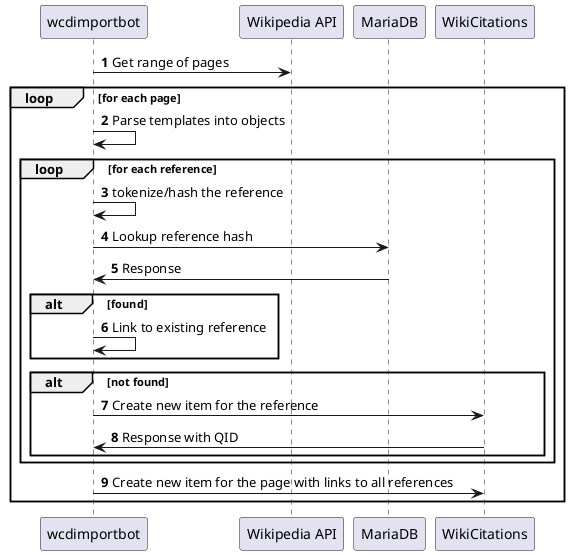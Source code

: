 @startuml
'https://plantuml.com/sequence-diagram

autonumber
wcdimportbot -> "Wikipedia API": Get range of pages
loop for each page
    wcdimportbot -> wcdimportbot: Parse templates into objects
    loop for each reference
        wcdimportbot -> wcdimportbot: tokenize/hash the reference
        wcdimportbot -> MariaDB: Lookup reference hash
        MariaDB -> wcdimportbot: Response
        alt found
            wcdimportbot -> wcdimportbot: Link to existing reference
        end
        alt not found
            wcdimportbot -> WikiCitations: Create new item for the reference
            WikiCitations -> wcdimportbot: Response with QID
        end
    end
    wcdimportbot -> WikiCitations: Create new item for the page with links to all references
end
@enduml